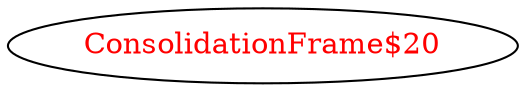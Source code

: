 digraph dependencyGraph {
 concentrate=true;
 ranksep="2.0";
 rankdir="LR"; 
 splines="ortho";
"ConsolidationFrame$20" [fontcolor="red"];
}